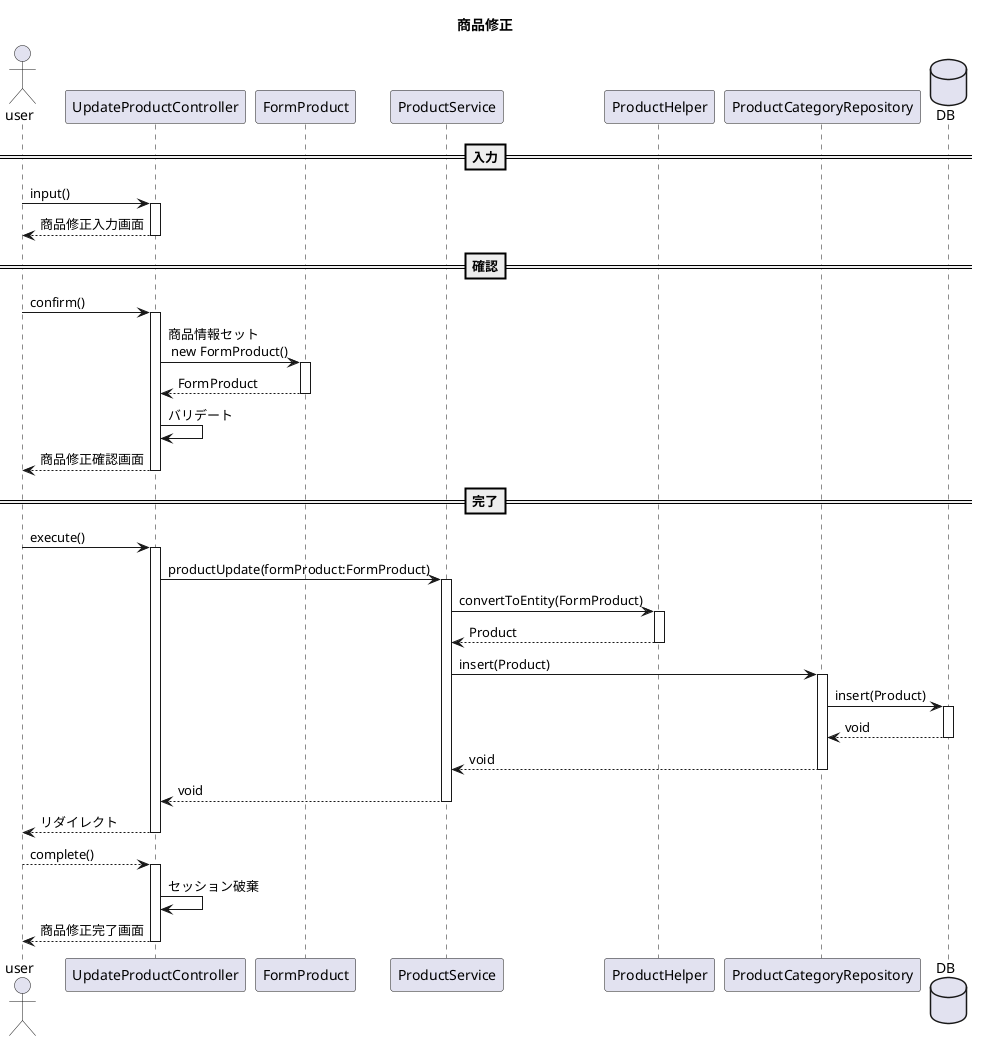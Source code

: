 @startuml
title 商品修正
actor user
participant UpdateProductController as Controller
participant FormProduct as Form
participant ProductService as Service
participant ProductHelper as Helper
participant ProductCategoryRepository as Repository
database DB

==入力==
user -> Controller++:input()
user <-- Controller--:商品修正入力画面
==確認==
user -> Controller++:confirm()
Controller -> Form++:商品情報セット\n new FormProduct()
Controller <-- Form--:FormProduct
Controller -> Controller:バリデート
user <-- Controller--:商品修正確認画面
==完了==
user -> Controller++:execute()
Controller -> Service++:productUpdate(formProduct:FormProduct)
Service -> Helper++:convertToEntity(FormProduct)
Service <-- Helper--:Product
Service -> Repository++:insert(Product)
Repository -> DB++:insert(Product)
Repository <-- DB--:void
Service <-- Repository--:void
Controller <-- Service--:void
user <-- Controller--:リダイレクト
user --> Controller++:complete()
Controller -> Controller:セッション破棄
user <-- Controller--:商品修正完了画面

@enduml